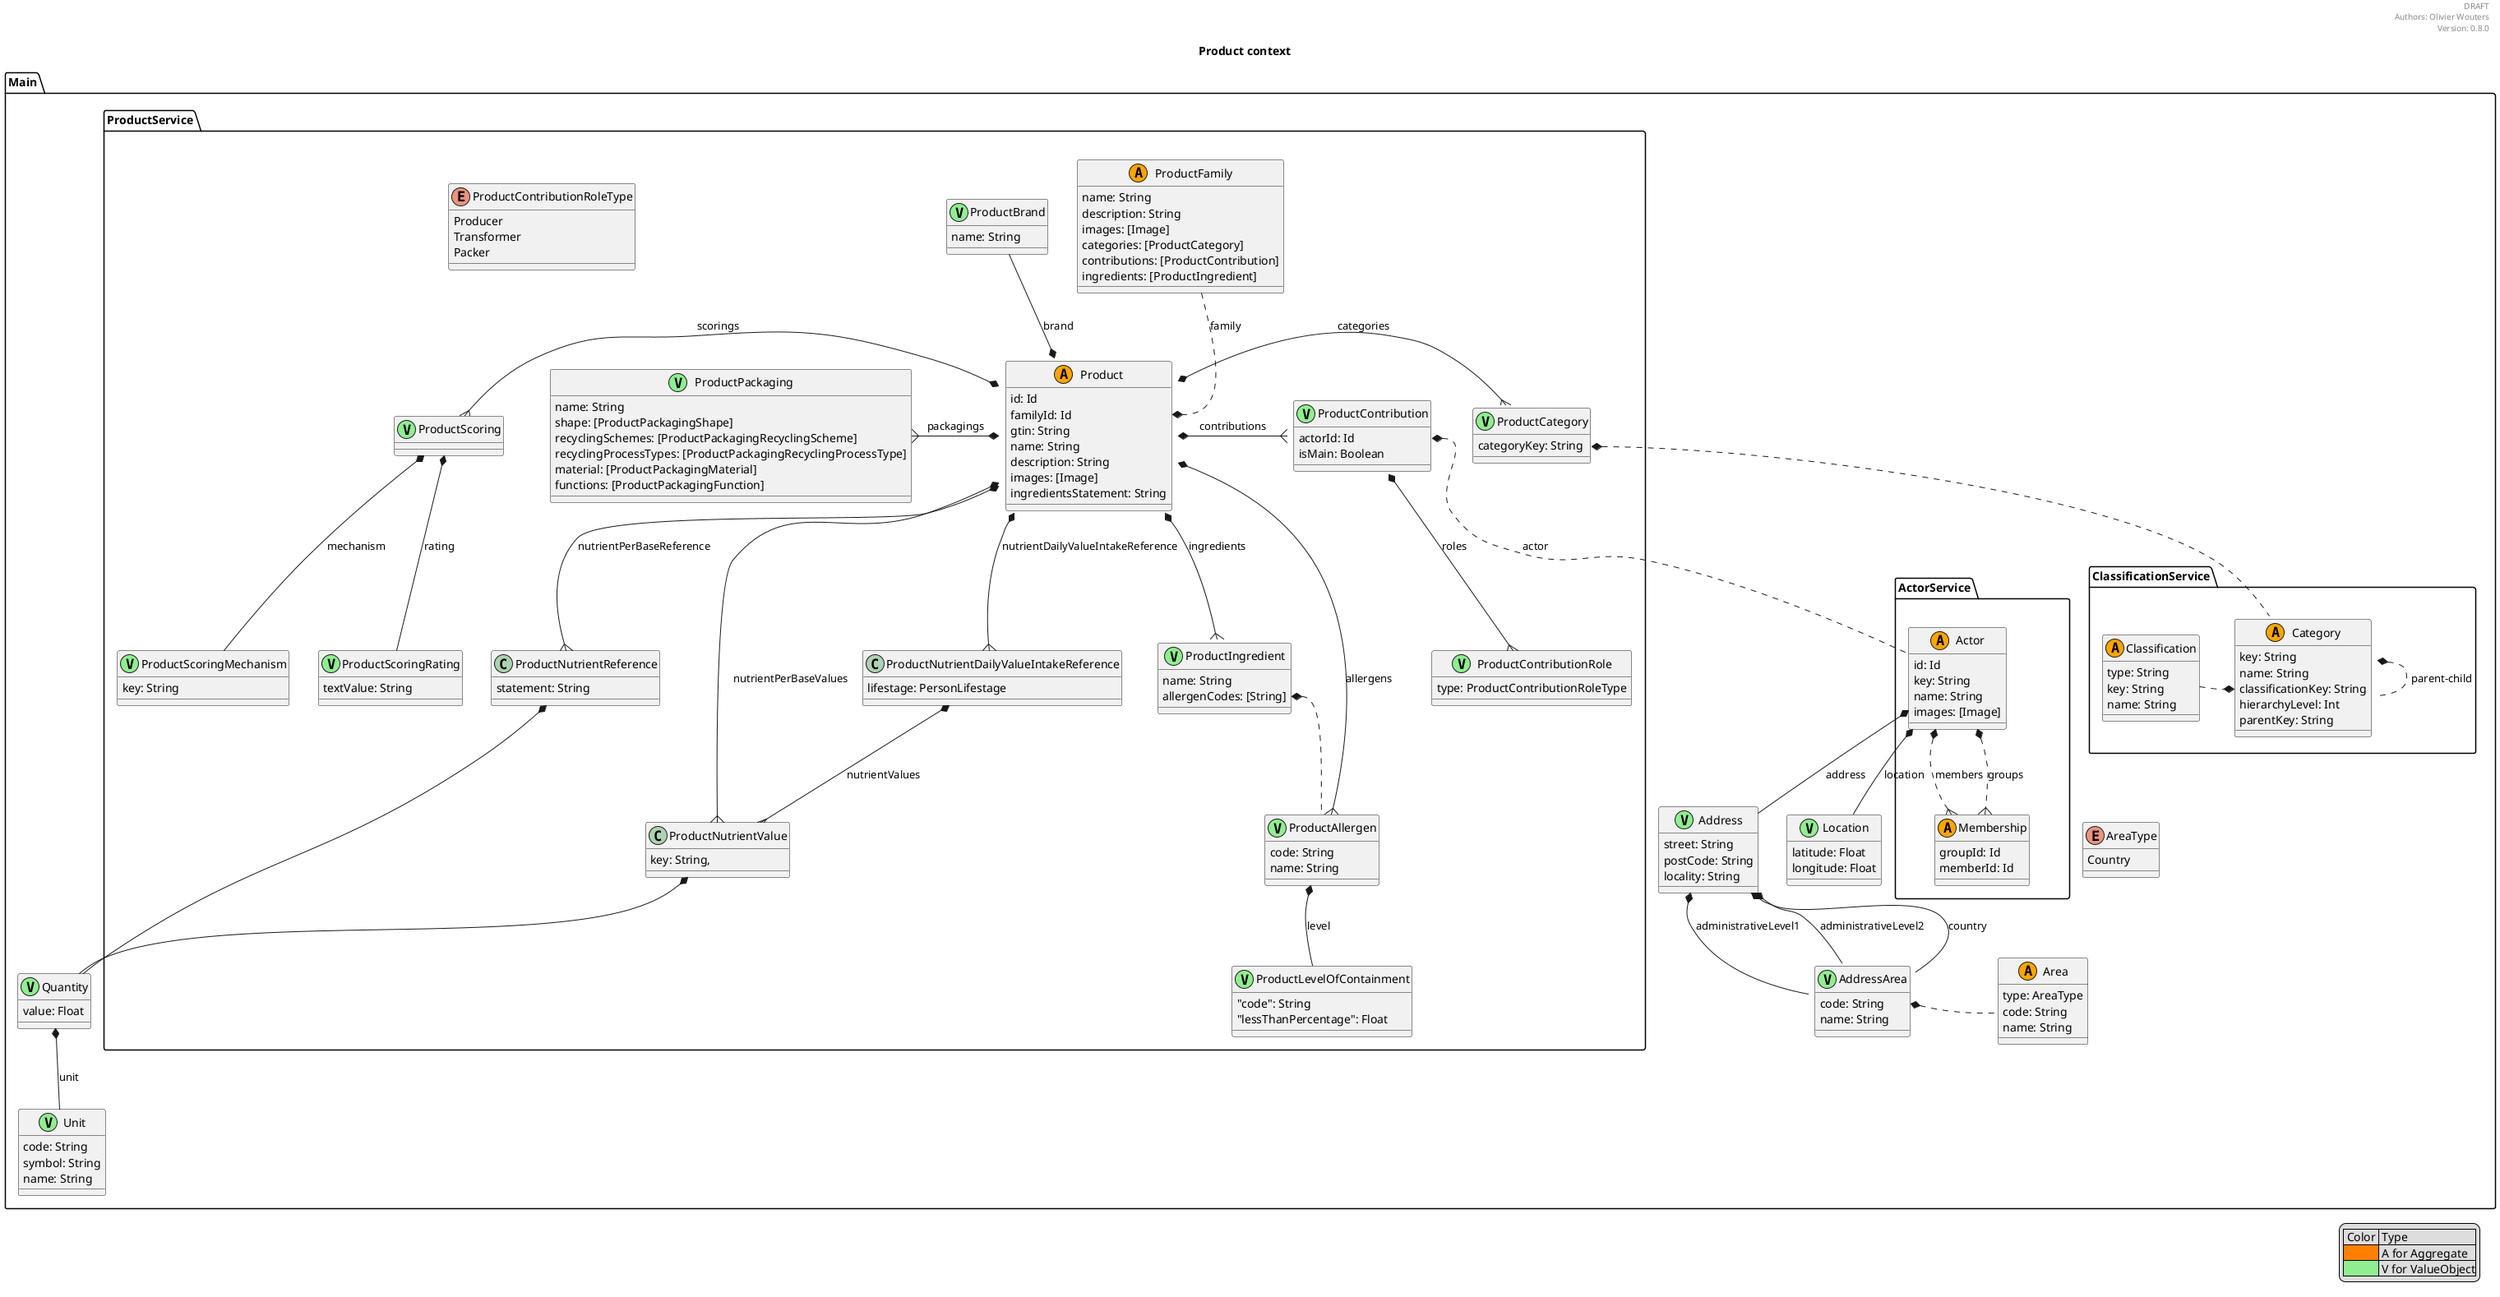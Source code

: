@startuml

header
DRAFT
Authors: Olivier Wouters
Version: 0.8.0
endheader

legend right
    | Color | Type |
    |<#ff7f00>| A for Aggregate|
    |<#90ee90>| V for ValueObject|
endlegend

title Product context

namespace Main {
  
  class Address << (V,lightgreen) >> {
    street: String
    postCode: String
    locality: String
  }
  
  Address *-- AddressArea : country
  Address *-- AddressArea : administrativeLevel1
  Address *-- AddressArea : administrativeLevel2
  
  class AddressArea << (V,lightgreen) >> {
    code: String
    name: String
  }
  
  AddressArea::code *.right. Area
  
  class Area << (A,orange) >> {
    type: AreaType
    code: String
    name: String
  }
  
  Area .up[hidden]. AreaType
  
  enum AreaType {
      Country
  }
  
  class Location << (V,lightgreen) >> {
      latitude: Float
      longitude: Float
  }
  
  class Quantity << (V,lightgreen) >> {
    value: Float
  }
  
  Quantity *-- Unit : unit
  
  class Unit << (V,lightgreen) >> {
    code: String
    symbol: String
    name: String
  }
  
  namespace ActorService {
  
    class Actor << (A,orange) >> {
      id: Id
      key: String
      name: String
      images: [Image]
    }
    
    Actor *-- Main.Address : address
    Actor *-- Main.Location : location
    
    class Membership << (A,orange) >> {
      groupId: Id
      memberId: Id
    }
  
    Actor *..{ Membership : members
    Actor *..{ Membership : groups
  }
  
  namespace ClassificationService {
    
    class Classification << (A,orange) >> {
      type: String
      key: String
      name: String
    }
    
    class Category << (A,orange) >> {
      key: String
      name: String
      classificationKey: String
      hierarchyLevel: Int
      parentKey: String
    }
    
    Category::classificationKey *.left. Classification
    Category *.right. Category : parent-child
  }
  
  namespace ProductService {
  
    class Product << (A,orange) >> {
      id: Id
      familyId: Id
      gtin: String
      name: String
      description: String
      images: [Image]
      ingredientsStatement: String
    }
    
    Product *-up- ProductBrand : brand
    Product *-right-{ ProductContribution : contributions
    Product *-right-{ ProductCategory :  categories
    Product::familyId *.up. ProductFamily : family
    Product *--{ ProductIngredient : ingredients
    Product *--{ ProductAllergen : allergens
    Product *--{ ProductNutrientDailyValueIntakeReference : nutrientDailyValueIntakeReference
    Product *--{ ProductNutrientReference : nutrientPerBaseReference
    Product *--{ ProductNutrientValue : nutrientPerBaseValues
    Product *-left-{ ProductPackaging : packagings
    Product *-left-{ ProductScoring : scorings
    
    class ProductBrand << (V,lightgreen) >> { 
      name: String
    }
    
    class ProductContribution << (V,lightgreen) >> {
        actorId: Id
        isMain: Boolean
    }
    
   ProductContribution::actorId *..  Main.ActorService.Actor : actor
    
    ProductContribution *-down-{ ProductContributionRole : roles
    
    enum ProductContributionRoleType {
      Producer
      Transformer
      Packer
    }
    
    class ProductContributionRole << (V,lightgreen) >> {
      type: ProductContributionRoleType
    }
    
    class ProductCategory << (V,lightgreen) >> {
      categoryKey: String
    }
  
    ProductCategory::categoryKey *.down. Main.ClassificationService.Category
    
    class ProductIngredient << (V,lightgreen) >> {
        name: String
        allergenCodes: [String]
    }
    
    ProductIngredient::allergenCodes *.. ProductAllergen
    
    class ProductAllergen << (V,lightgreen) >> {
      code: String
      name: String
    }
    
    ProductAllergen *-- ProductLevelOfContainment: level
    
    class ProductLevelOfContainment << (V,lightgreen) >> {
      "code": String
      "lessThanPercentage": Float
    }
    
    class ProductNutrientDailyValueIntakeReference {
      lifestage: PersonLifestage
    }
    
    ProductNutrientDailyValueIntakeReference *--{ ProductNutrientValue : nutrientValues
    
    class ProductNutrientReference {
      statement: String
    }
    
    ProductNutrientReference *-- Main.Quantity
    
    class ProductNutrientValue {
      key: String,
    }
    
    ProductNutrientValue *-- Main.Quantity
    
    class ProductPackaging << (V,lightgreen) >> {
      name: String
      shape: [ProductPackagingShape]
      recyclingSchemes: [ProductPackagingRecyclingScheme]
      recyclingProcessTypes: [ProductPackagingRecyclingProcessType]
      material: [ProductPackagingMaterial]
      functions: [ProductPackagingFunction]
    }
    
    class ProductScoring << (V,lightgreen) >> {
      
    }
    
    ProductScoring *-- ProductScoringRating : rating
    ProductScoring *-- ProductScoringMechanism : mechanism
    
    class ProductScoringRating << (V,lightgreen) >> {
      textValue: String
    }
    
    class ProductScoringMechanism << (V,lightgreen) >> {
      key: String
    }
    
    class ProductFamily << (A,orange) >> {
      name: String
      description: String
      images: [Image]
      categories: [ProductCategory]
      contributions: [ProductContribution]
      ingredients: [ProductIngredient]
    }
  }
}

@enduml
